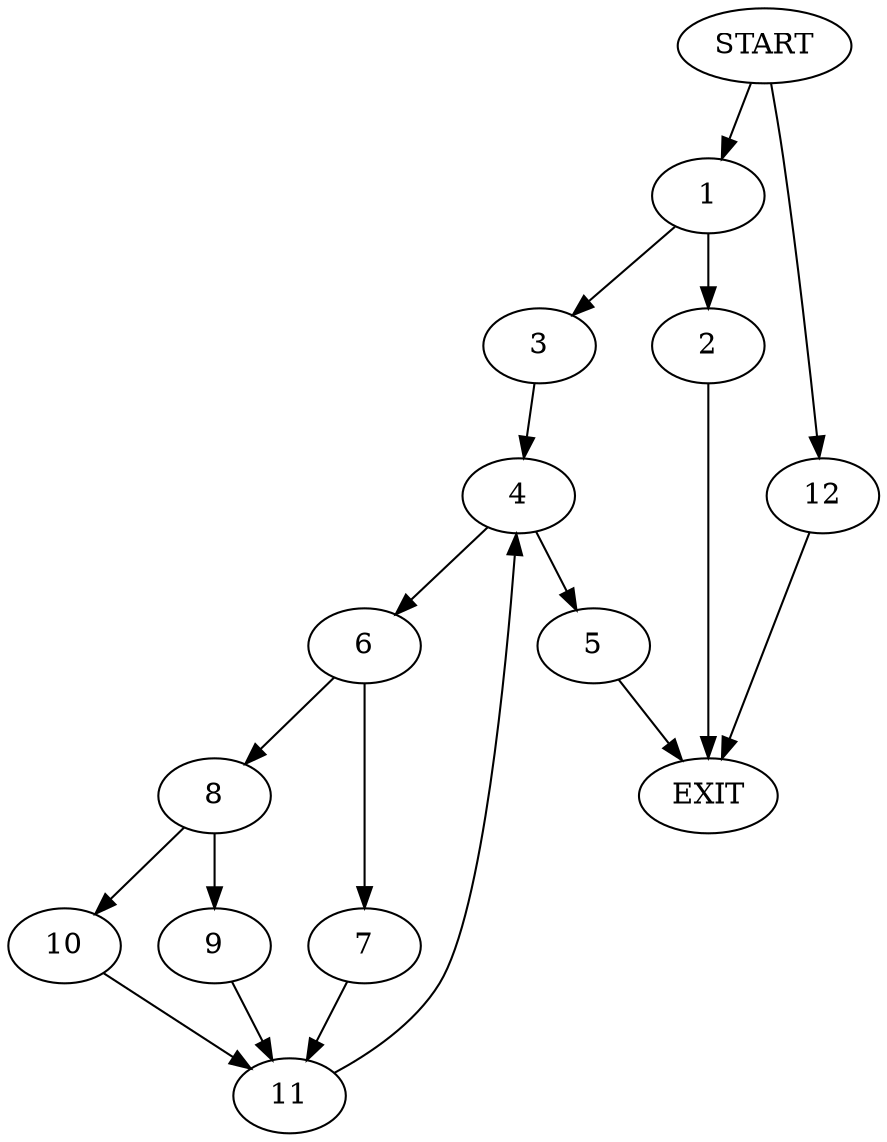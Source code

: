 digraph {
0 [label="START"]
13 [label="EXIT"]
0 -> 1
1 -> 2
1 -> 3
2 -> 13
3 -> 4
4 -> 5
4 -> 6
5 -> 13
6 -> 7
6 -> 8
8 -> 9
8 -> 10
7 -> 11
11 -> 4
10 -> 11
9 -> 11
0 -> 12
12 -> 13
}
